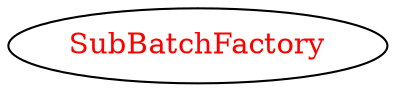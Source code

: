 digraph dependencyGraph {
 concentrate=true;
 ranksep="2.0";
 rankdir="LR"; 
 splines="ortho";
"SubBatchFactory" [fontcolor="red"];
}